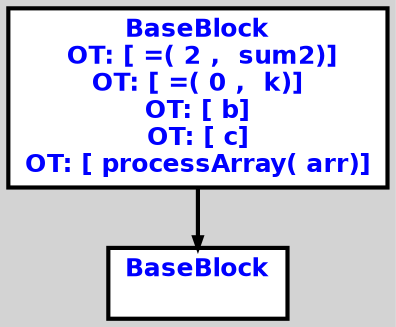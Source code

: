 digraph G {
ordering=out;
ranksep=.4;
bgcolor="lightgrey";  node [shape=box, fixedsize=false, fontsize=12, fontname="Helvetica-bold", fontcolor="blue"
width=.25, height=.25, color="black", fillcolor="white", style="filled, solid, bold"];

edge [arrowsize=.5, color="black", style="bold"]    n00001220E9BA4B80 [label="BaseBlock\n OT: [ =( 2 ,  sum2)]
OT: [ =( 0 ,  k)]
OT: [ b]
OT: [ c]
OT: [ processArray( arr)]
"]
    n00001220E9BA4C40 [label="BaseBlock\n "]
    n00001220E9BA4B80 -> n00001220E9BA4C40
}
